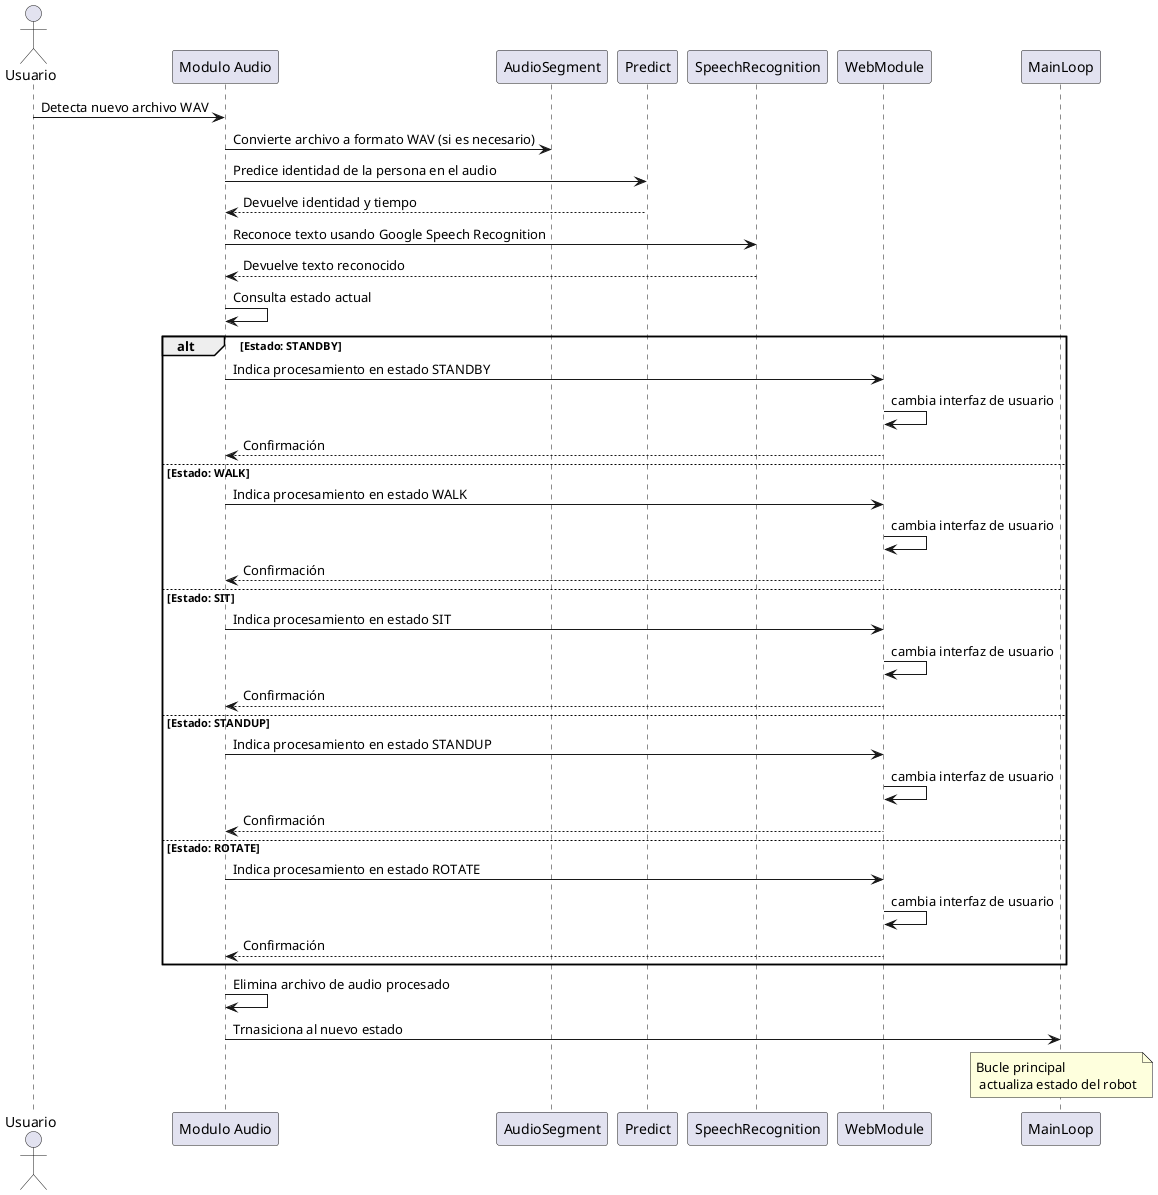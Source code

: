 @startuml
actor Usuario
participant "Modulo Audio" as MA
participant "AudioSegment" as AS
participant "Predict" as P
participant "SpeechRecognition" as SR
participant "WebModule" as WM
participant "MainLoop" as ML

Usuario -> MA: Detecta nuevo archivo WAV
MA -> AS: Convierte archivo a formato WAV (si es necesario)
MA -> P: Predice identidad de la persona en el audio
P --> MA: Devuelve identidad y tiempo
MA -> SR: Reconoce texto usando Google Speech Recognition
SR --> MA: Devuelve texto reconocido
MA -> MA: Consulta estado actual

alt Estado: STANDBY
    MA -> WM: Indica procesamiento en estado STANDBY
    WM -> WM: cambia interfaz de usuario
    WM --> MA: Confirmación
else Estado: WALK
    MA -> WM: Indica procesamiento en estado WALK
    WM -> WM: cambia interfaz de usuario
    WM --> MA: Confirmación
else Estado: SIT
    MA -> WM: Indica procesamiento en estado SIT
    WM -> WM: cambia interfaz de usuario
    WM --> MA: Confirmación
else Estado: STANDUP
    MA -> WM: Indica procesamiento en estado STANDUP
    WM -> WM: cambia interfaz de usuario
    WM --> MA: Confirmación
else Estado: ROTATE
    MA -> WM: Indica procesamiento en estado ROTATE
    WM -> WM: cambia interfaz de usuario
    WM --> MA: Confirmación
end

MA -> MA: Elimina archivo de audio procesado
MA -> ML: Trnasiciona al nuevo estado 

note over ML: Bucle principal\n actualiza estado del robot
@enduml
